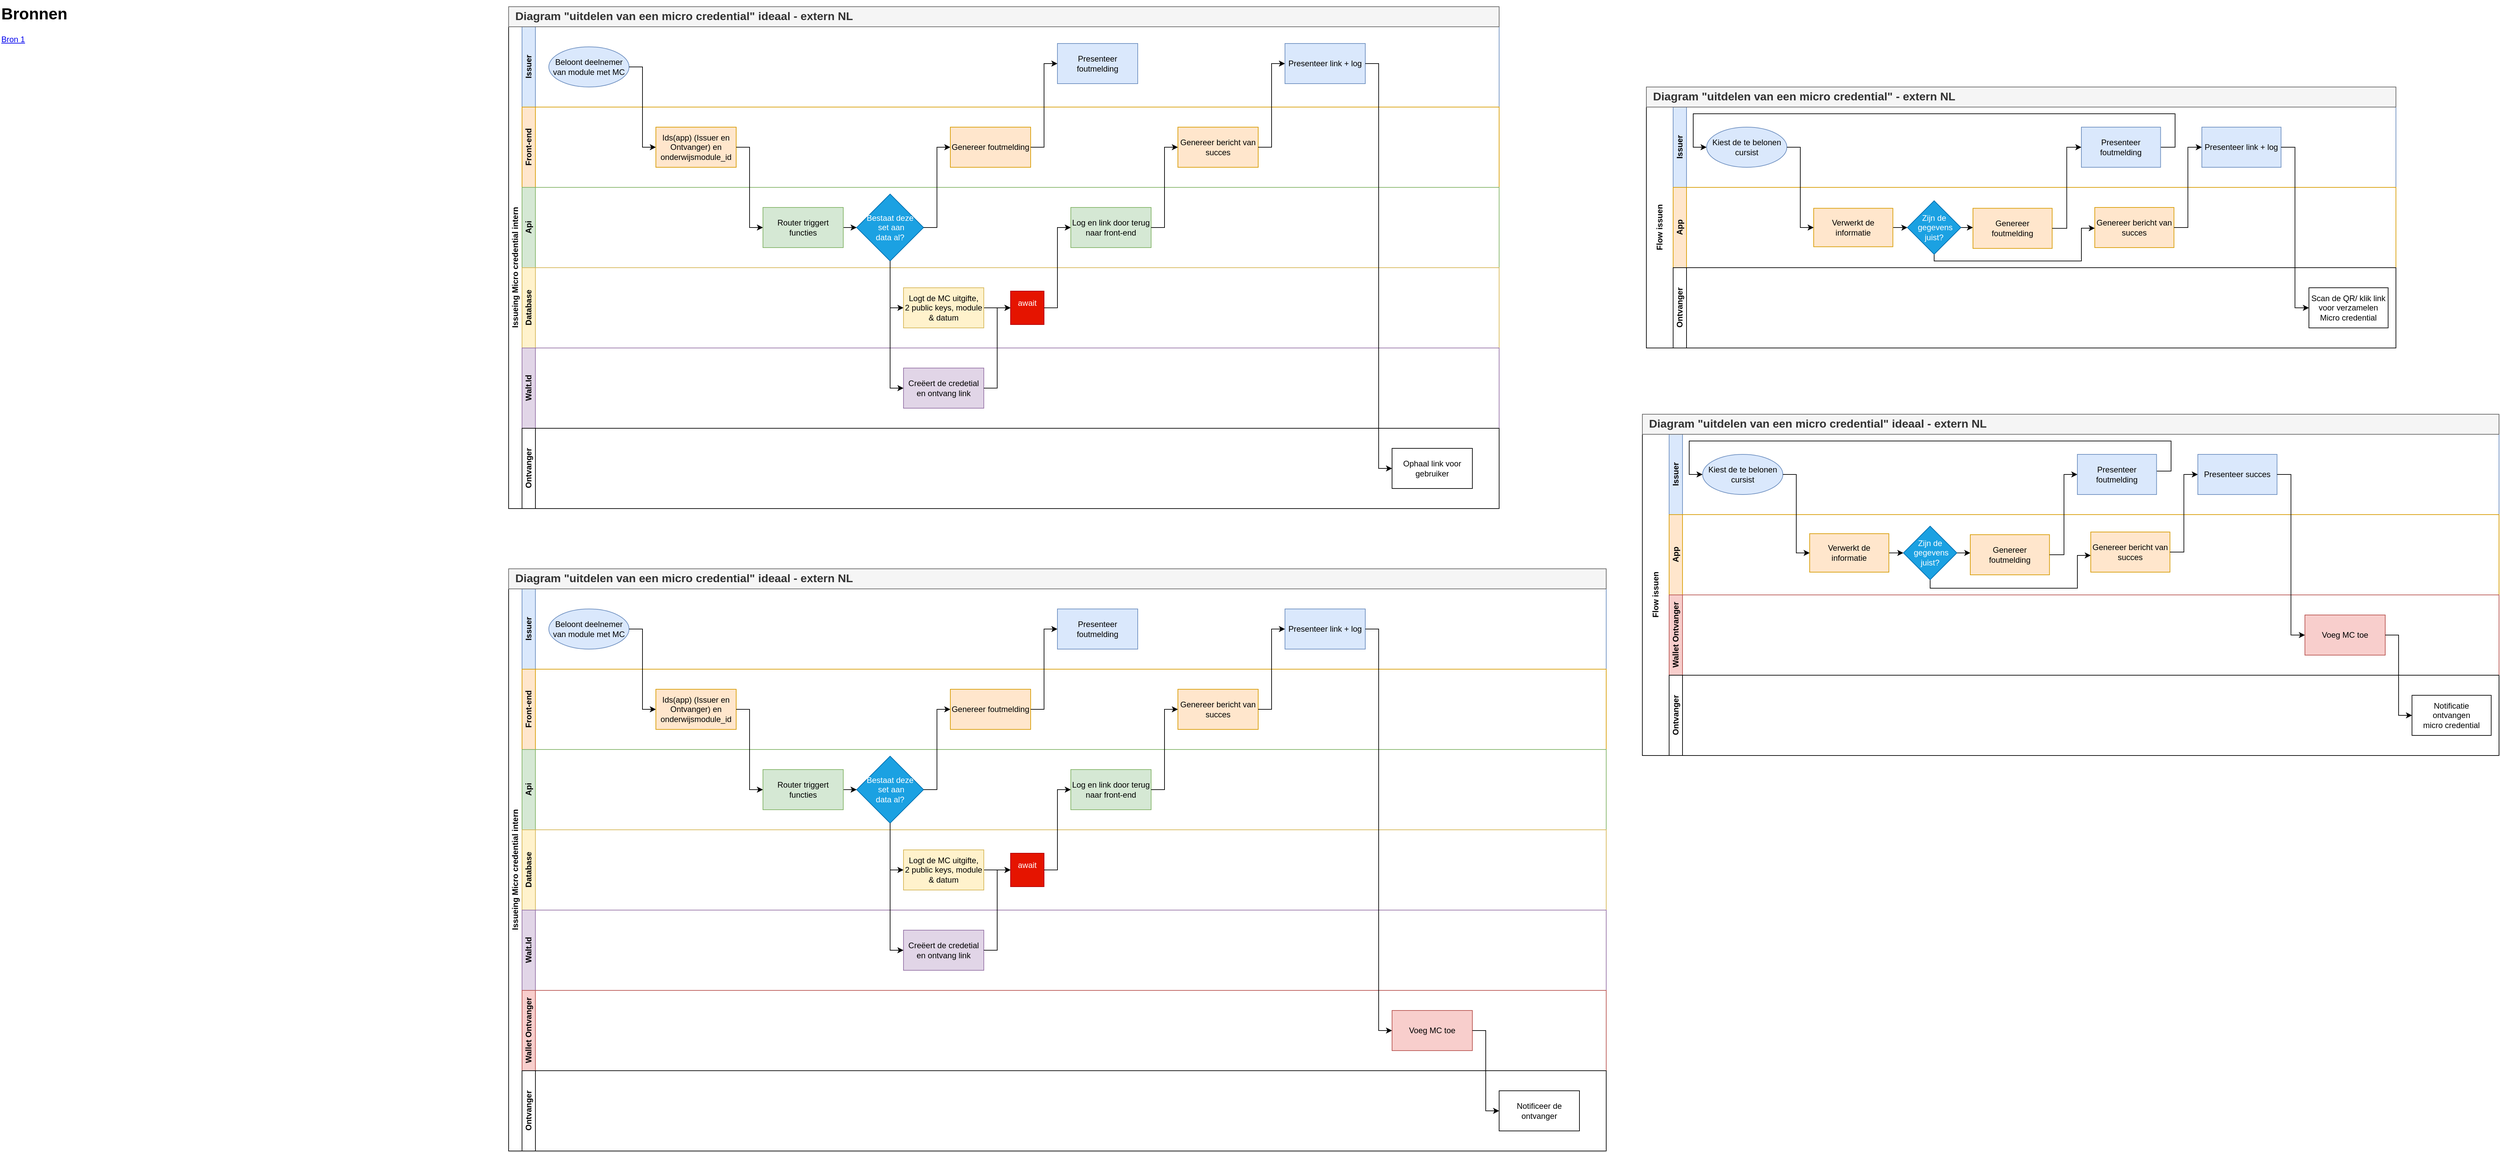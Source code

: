 <mxfile version="24.4.12" type="github">
  <diagram name="Pagina-1" id="NsCIWlI-wsy2xXNKLtzi">
    <mxGraphModel dx="1502" dy="348" grid="1" gridSize="10" guides="1" tooltips="1" connect="1" arrows="1" fold="1" page="1" pageScale="1" pageWidth="827" pageHeight="1169" math="0" shadow="0">
      <root>
        <mxCell id="0" />
        <mxCell id="1" parent="0" />
        <mxCell id="EHAu2jdZxgm3HHLdkp7--146" value="" style="group" vertex="1" connectable="0" parent="1">
          <mxGeometry x="1660" y="170" width="1120" height="390" as="geometry" />
        </mxCell>
        <mxCell id="EHAu2jdZxgm3HHLdkp7--147" value="Flow issuen" style="swimlane;childLayout=stackLayout;resizeParent=1;resizeParentMax=0;horizontal=0;startSize=40;horizontalStack=0;html=1;" vertex="1" parent="EHAu2jdZxgm3HHLdkp7--146">
          <mxGeometry y="30" width="1120" height="360" as="geometry">
            <mxRectangle y="120" width="40" height="200" as="alternateBounds" />
          </mxGeometry>
        </mxCell>
        <mxCell id="EHAu2jdZxgm3HHLdkp7--148" value="Issuer" style="swimlane;startSize=20;horizontal=0;html=1;fillColor=#dae8fc;strokeColor=#6c8ebf;" vertex="1" parent="EHAu2jdZxgm3HHLdkp7--147">
          <mxGeometry x="40" width="1080" height="120" as="geometry" />
        </mxCell>
        <mxCell id="EHAu2jdZxgm3HHLdkp7--149" value="Kiest de te belonen cursist" style="ellipse;whiteSpace=wrap;html=1;fillColor=#dae8fc;strokeColor=#6c8ebf;" vertex="1" parent="EHAu2jdZxgm3HHLdkp7--148">
          <mxGeometry x="50" y="30" width="120" height="60" as="geometry" />
        </mxCell>
        <mxCell id="EHAu2jdZxgm3HHLdkp7--150" style="edgeStyle=orthogonalEdgeStyle;rounded=0;orthogonalLoop=1;jettySize=auto;html=1;exitX=1;exitY=0.5;exitDx=0;exitDy=0;" edge="1" parent="EHAu2jdZxgm3HHLdkp7--148" source="EHAu2jdZxgm3HHLdkp7--151">
          <mxGeometry relative="1" as="geometry">
            <mxPoint x="738.338" y="60" as="sourcePoint" />
            <mxPoint x="50" y="60" as="targetPoint" />
            <Array as="points">
              <mxPoint x="750" y="60" />
              <mxPoint x="750" y="10" />
              <mxPoint x="30" y="10" />
              <mxPoint x="30" y="60" />
            </Array>
          </mxGeometry>
        </mxCell>
        <mxCell id="EHAu2jdZxgm3HHLdkp7--151" value="Presenteer foutmelding" style="whiteSpace=wrap;html=1;fillColor=#dae8fc;strokeColor=#6c8ebf;rounded=0;" vertex="1" parent="EHAu2jdZxgm3HHLdkp7--148">
          <mxGeometry x="610.003" y="30" width="118.336" height="60" as="geometry" />
        </mxCell>
        <mxCell id="EHAu2jdZxgm3HHLdkp7--152" value="Presenteer link + log" style="whiteSpace=wrap;html=1;fillColor=#dae8fc;strokeColor=#6c8ebf;rounded=0;" vertex="1" parent="EHAu2jdZxgm3HHLdkp7--148">
          <mxGeometry x="790.005" y="30" width="118.336" height="60" as="geometry" />
        </mxCell>
        <mxCell id="EHAu2jdZxgm3HHLdkp7--153" value="" style="edgeStyle=orthogonalEdgeStyle;rounded=0;orthogonalLoop=1;jettySize=auto;html=1;" edge="1" parent="EHAu2jdZxgm3HHLdkp7--147" source="EHAu2jdZxgm3HHLdkp7--166">
          <mxGeometry relative="1" as="geometry" />
        </mxCell>
        <mxCell id="EHAu2jdZxgm3HHLdkp7--154" value="Post request" style="edgeLabel;html=1;align=center;verticalAlign=middle;resizable=0;points=[];" vertex="1" connectable="0" parent="EHAu2jdZxgm3HHLdkp7--153">
          <mxGeometry x="-0.227" relative="1" as="geometry">
            <mxPoint y="-3" as="offset" />
          </mxGeometry>
        </mxCell>
        <mxCell id="EHAu2jdZxgm3HHLdkp7--155" value="" style="edgeStyle=orthogonalEdgeStyle;rounded=0;orthogonalLoop=1;jettySize=auto;html=1;" edge="1" parent="EHAu2jdZxgm3HHLdkp7--147">
          <mxGeometry relative="1" as="geometry" />
        </mxCell>
        <mxCell id="EHAu2jdZxgm3HHLdkp7--156" style="edgeStyle=orthogonalEdgeStyle;rounded=0;orthogonalLoop=1;jettySize=auto;html=1;entryX=0;entryY=0.5;entryDx=0;entryDy=0;" edge="1" parent="EHAu2jdZxgm3HHLdkp7--147">
          <mxGeometry relative="1" as="geometry" />
        </mxCell>
        <mxCell id="EHAu2jdZxgm3HHLdkp7--157" value="Nee" style="edgeLabel;html=1;align=center;verticalAlign=middle;resizable=0;points=[];" vertex="1" connectable="0" parent="EHAu2jdZxgm3HHLdkp7--156">
          <mxGeometry x="-0.747" y="4" relative="1" as="geometry">
            <mxPoint as="offset" />
          </mxGeometry>
        </mxCell>
        <mxCell id="EHAu2jdZxgm3HHLdkp7--158" value="" style="edgeStyle=orthogonalEdgeStyle;rounded=0;orthogonalLoop=1;jettySize=auto;html=1;" edge="1" parent="EHAu2jdZxgm3HHLdkp7--147" target="EHAu2jdZxgm3HHLdkp7--167">
          <mxGeometry relative="1" as="geometry" />
        </mxCell>
        <mxCell id="EHAu2jdZxgm3HHLdkp7--159" value="" style="edgeStyle=orthogonalEdgeStyle;rounded=0;orthogonalLoop=1;jettySize=auto;html=1;" edge="1" parent="EHAu2jdZxgm3HHLdkp7--147">
          <mxGeometry relative="1" as="geometry" />
        </mxCell>
        <mxCell id="EHAu2jdZxgm3HHLdkp7--160" style="edgeStyle=orthogonalEdgeStyle;rounded=0;orthogonalLoop=1;jettySize=auto;html=1;entryX=0.5;entryY=1;entryDx=0;entryDy=0;" edge="1" parent="EHAu2jdZxgm3HHLdkp7--147">
          <mxGeometry relative="1" as="geometry">
            <mxPoint x="424.036" y="420" as="targetPoint" />
          </mxGeometry>
        </mxCell>
        <mxCell id="EHAu2jdZxgm3HHLdkp7--161" value="" style="edgeStyle=orthogonalEdgeStyle;rounded=0;orthogonalLoop=1;jettySize=auto;html=1;" edge="1" parent="EHAu2jdZxgm3HHLdkp7--147" target="EHAu2jdZxgm3HHLdkp7--168">
          <mxGeometry relative="1" as="geometry" />
        </mxCell>
        <mxCell id="EHAu2jdZxgm3HHLdkp7--162" value="" style="edgeStyle=orthogonalEdgeStyle;rounded=0;orthogonalLoop=1;jettySize=auto;html=1;fontSize=12;startSize=8;endSize=8;" edge="1" parent="EHAu2jdZxgm3HHLdkp7--147" target="EHAu2jdZxgm3HHLdkp7--173">
          <mxGeometry relative="1" as="geometry" />
        </mxCell>
        <mxCell id="EHAu2jdZxgm3HHLdkp7--163" style="edgeStyle=orthogonalEdgeStyle;rounded=0;orthogonalLoop=1;jettySize=auto;html=1;entryX=0.5;entryY=0;entryDx=0;entryDy=0;fontSize=12;startSize=8;endSize=8;" edge="1" parent="EHAu2jdZxgm3HHLdkp7--147" source="EHAu2jdZxgm3HHLdkp7--152">
          <mxGeometry relative="1" as="geometry">
            <Array as="points">
              <mxPoint x="670.569" y="40" />
            </Array>
          </mxGeometry>
        </mxCell>
        <mxCell id="EHAu2jdZxgm3HHLdkp7--164" value="App" style="swimlane;startSize=20;horizontal=0;html=1;fillColor=#ffe6cc;strokeColor=#d79b00;" vertex="1" parent="EHAu2jdZxgm3HHLdkp7--147">
          <mxGeometry x="40" y="120" width="1080" height="120" as="geometry" />
        </mxCell>
        <mxCell id="EHAu2jdZxgm3HHLdkp7--165" style="edgeStyle=orthogonalEdgeStyle;rounded=0;orthogonalLoop=1;jettySize=auto;html=1;entryX=0;entryY=0.5;entryDx=0;entryDy=0;" edge="1" parent="EHAu2jdZxgm3HHLdkp7--164" source="EHAu2jdZxgm3HHLdkp7--166" target="EHAu2jdZxgm3HHLdkp7--171">
          <mxGeometry relative="1" as="geometry" />
        </mxCell>
        <mxCell id="EHAu2jdZxgm3HHLdkp7--166" value="Verwerkt de informatie" style="rounded=0;whiteSpace=wrap;html=1;fillColor=#ffe6cc;strokeColor=#d79b00;" vertex="1" parent="EHAu2jdZxgm3HHLdkp7--164">
          <mxGeometry x="210" y="31.25" width="118.34" height="57.5" as="geometry" />
        </mxCell>
        <mxCell id="EHAu2jdZxgm3HHLdkp7--167" value="Genereer foutmelding" style="whiteSpace=wrap;html=1;fillColor=#ffe6cc;strokeColor=#d79b00;rounded=0;" vertex="1" parent="EHAu2jdZxgm3HHLdkp7--164">
          <mxGeometry x="448.003" y="31.25" width="118.336" height="60" as="geometry" />
        </mxCell>
        <mxCell id="EHAu2jdZxgm3HHLdkp7--168" value="Genereer bericht van succes" style="whiteSpace=wrap;html=1;fillColor=#ffe6cc;strokeColor=#d79b00;rounded=0;" vertex="1" parent="EHAu2jdZxgm3HHLdkp7--164">
          <mxGeometry x="630.005" y="30" width="118.336" height="60" as="geometry" />
        </mxCell>
        <mxCell id="EHAu2jdZxgm3HHLdkp7--169" style="edgeStyle=orthogonalEdgeStyle;rounded=0;orthogonalLoop=1;jettySize=auto;html=1;exitX=0.5;exitY=1;exitDx=0;exitDy=0;" edge="1" parent="EHAu2jdZxgm3HHLdkp7--164" source="EHAu2jdZxgm3HHLdkp7--171" target="EHAu2jdZxgm3HHLdkp7--168">
          <mxGeometry relative="1" as="geometry">
            <mxPoint x="640.0" y="60" as="targetPoint" />
            <Array as="points">
              <mxPoint x="390" y="110" />
              <mxPoint x="610" y="110" />
              <mxPoint x="610" y="61" />
            </Array>
          </mxGeometry>
        </mxCell>
        <mxCell id="EHAu2jdZxgm3HHLdkp7--170" value="" style="edgeStyle=orthogonalEdgeStyle;rounded=0;orthogonalLoop=1;jettySize=auto;html=1;" edge="1" parent="EHAu2jdZxgm3HHLdkp7--164" source="EHAu2jdZxgm3HHLdkp7--171" target="EHAu2jdZxgm3HHLdkp7--167">
          <mxGeometry relative="1" as="geometry">
            <Array as="points">
              <mxPoint x="519" y="59" />
              <mxPoint x="519" y="59" />
            </Array>
          </mxGeometry>
        </mxCell>
        <mxCell id="EHAu2jdZxgm3HHLdkp7--171" value="Zijn de&lt;br&gt;&amp;nbsp;gegevens &lt;br&gt;juist?" style="rhombus;whiteSpace=wrap;html=1;fillColor=#1ba1e2;strokeColor=#006EAF;rounded=0;fontColor=#ffffff;" vertex="1" parent="EHAu2jdZxgm3HHLdkp7--164">
          <mxGeometry x="350" y="20" width="80.0" height="80" as="geometry" />
        </mxCell>
        <mxCell id="EHAu2jdZxgm3HHLdkp7--172" value="&lt;span style=&quot;color: rgb(0, 0, 0); font-family: Helvetica; font-size: 12px; font-style: normal; font-variant-ligatures: normal; font-variant-caps: normal; font-weight: 700; letter-spacing: normal; orphans: 2; text-align: center; text-indent: 0px; text-transform: none; widows: 2; word-spacing: 0px; -webkit-text-stroke-width: 0px; white-space: nowrap; background-color: rgb(251, 251, 251); text-decoration-thickness: initial; text-decoration-style: initial; text-decoration-color: initial; display: inline !important; float: none;&quot;&gt;Ontvanger&lt;/span&gt;" style="swimlane;startSize=20;horizontal=0;html=1;" vertex="1" parent="EHAu2jdZxgm3HHLdkp7--147">
          <mxGeometry x="40" y="240" width="1080" height="120" as="geometry" />
        </mxCell>
        <mxCell id="EHAu2jdZxgm3HHLdkp7--173" value="Scan de QR/ klik link voor verzamelen Micro credential" style="whiteSpace=wrap;html=1;rounded=0;" vertex="1" parent="EHAu2jdZxgm3HHLdkp7--172">
          <mxGeometry x="950.0" y="30" width="118.336" height="60" as="geometry" />
        </mxCell>
        <mxCell id="EHAu2jdZxgm3HHLdkp7--174" style="edgeStyle=none;curved=1;rounded=0;orthogonalLoop=1;jettySize=auto;html=1;exitX=0.5;exitY=0;exitDx=0;exitDy=0;fontSize=12;startSize=8;endSize=8;" edge="1" parent="EHAu2jdZxgm3HHLdkp7--172" source="EHAu2jdZxgm3HHLdkp7--173" target="EHAu2jdZxgm3HHLdkp7--173">
          <mxGeometry relative="1" as="geometry" />
        </mxCell>
        <mxCell id="EHAu2jdZxgm3HHLdkp7--175" style="edgeStyle=orthogonalEdgeStyle;rounded=0;orthogonalLoop=1;jettySize=auto;html=1;entryX=0;entryY=0.5;entryDx=0;entryDy=0;" edge="1" parent="EHAu2jdZxgm3HHLdkp7--147" source="EHAu2jdZxgm3HHLdkp7--149" target="EHAu2jdZxgm3HHLdkp7--166">
          <mxGeometry relative="1" as="geometry" />
        </mxCell>
        <mxCell id="EHAu2jdZxgm3HHLdkp7--176" style="edgeStyle=orthogonalEdgeStyle;rounded=0;orthogonalLoop=1;jettySize=auto;html=1;entryX=0;entryY=0.5;entryDx=0;entryDy=0;" edge="1" parent="EHAu2jdZxgm3HHLdkp7--147" source="EHAu2jdZxgm3HHLdkp7--168" target="EHAu2jdZxgm3HHLdkp7--152">
          <mxGeometry relative="1" as="geometry" />
        </mxCell>
        <mxCell id="EHAu2jdZxgm3HHLdkp7--177" style="edgeStyle=orthogonalEdgeStyle;rounded=0;orthogonalLoop=1;jettySize=auto;html=1;entryX=0;entryY=0.5;entryDx=0;entryDy=0;" edge="1" parent="EHAu2jdZxgm3HHLdkp7--147" source="EHAu2jdZxgm3HHLdkp7--152" target="EHAu2jdZxgm3HHLdkp7--173">
          <mxGeometry relative="1" as="geometry" />
        </mxCell>
        <mxCell id="EHAu2jdZxgm3HHLdkp7--178" style="edgeStyle=orthogonalEdgeStyle;rounded=0;orthogonalLoop=1;jettySize=auto;html=1;entryX=0;entryY=0.5;entryDx=0;entryDy=0;" edge="1" parent="EHAu2jdZxgm3HHLdkp7--147" source="EHAu2jdZxgm3HHLdkp7--167" target="EHAu2jdZxgm3HHLdkp7--151">
          <mxGeometry relative="1" as="geometry" />
        </mxCell>
        <mxCell id="EHAu2jdZxgm3HHLdkp7--179" value="&lt;font style=&quot;font-size: 17px;&quot;&gt;Diagram &quot;uitdelen van een micro credential&quot;&amp;nbsp;- extern NL&lt;/font&gt;" style="text;html=1;align=left;verticalAlign=middle;whiteSpace=wrap;rounded=0;fillColor=#f5f5f5;fontColor=#333333;strokeColor=#666666;fontStyle=1;fontSize=17;spacingTop=0;spacing=10;" vertex="1" parent="EHAu2jdZxgm3HHLdkp7--146">
          <mxGeometry width="1120" height="30" as="geometry" />
        </mxCell>
        <mxCell id="EHAu2jdZxgm3HHLdkp7--181" value="" style="group" vertex="1" connectable="0" parent="1">
          <mxGeometry x="1654" y="659" width="1280" height="510" as="geometry" />
        </mxCell>
        <mxCell id="EHAu2jdZxgm3HHLdkp7--53" value="Flow issuen" style="swimlane;childLayout=stackLayout;resizeParent=1;resizeParentMax=0;horizontal=0;startSize=40;horizontalStack=0;html=1;" vertex="1" parent="EHAu2jdZxgm3HHLdkp7--181">
          <mxGeometry y="30" width="1280" height="480" as="geometry">
            <mxRectangle y="120" width="40" height="200" as="alternateBounds" />
          </mxGeometry>
        </mxCell>
        <mxCell id="EHAu2jdZxgm3HHLdkp7--59" value="" style="edgeStyle=orthogonalEdgeStyle;rounded=0;orthogonalLoop=1;jettySize=auto;html=1;" edge="1" parent="EHAu2jdZxgm3HHLdkp7--53" source="EHAu2jdZxgm3HHLdkp7--72">
          <mxGeometry relative="1" as="geometry" />
        </mxCell>
        <mxCell id="EHAu2jdZxgm3HHLdkp7--60" value="Post request" style="edgeLabel;html=1;align=center;verticalAlign=middle;resizable=0;points=[];" vertex="1" connectable="0" parent="EHAu2jdZxgm3HHLdkp7--59">
          <mxGeometry x="-0.227" relative="1" as="geometry">
            <mxPoint y="-3" as="offset" />
          </mxGeometry>
        </mxCell>
        <mxCell id="EHAu2jdZxgm3HHLdkp7--61" value="" style="edgeStyle=orthogonalEdgeStyle;rounded=0;orthogonalLoop=1;jettySize=auto;html=1;" edge="1" parent="EHAu2jdZxgm3HHLdkp7--53">
          <mxGeometry relative="1" as="geometry" />
        </mxCell>
        <mxCell id="EHAu2jdZxgm3HHLdkp7--62" style="edgeStyle=orthogonalEdgeStyle;rounded=0;orthogonalLoop=1;jettySize=auto;html=1;entryX=0;entryY=0.5;entryDx=0;entryDy=0;" edge="1" parent="EHAu2jdZxgm3HHLdkp7--53">
          <mxGeometry relative="1" as="geometry" />
        </mxCell>
        <mxCell id="EHAu2jdZxgm3HHLdkp7--63" value="Nee" style="edgeLabel;html=1;align=center;verticalAlign=middle;resizable=0;points=[];" vertex="1" connectable="0" parent="EHAu2jdZxgm3HHLdkp7--62">
          <mxGeometry x="-0.747" y="4" relative="1" as="geometry">
            <mxPoint as="offset" />
          </mxGeometry>
        </mxCell>
        <mxCell id="EHAu2jdZxgm3HHLdkp7--64" value="" style="edgeStyle=orthogonalEdgeStyle;rounded=0;orthogonalLoop=1;jettySize=auto;html=1;" edge="1" parent="EHAu2jdZxgm3HHLdkp7--53" target="EHAu2jdZxgm3HHLdkp7--73">
          <mxGeometry relative="1" as="geometry" />
        </mxCell>
        <mxCell id="EHAu2jdZxgm3HHLdkp7--65" value="" style="edgeStyle=orthogonalEdgeStyle;rounded=0;orthogonalLoop=1;jettySize=auto;html=1;" edge="1" parent="EHAu2jdZxgm3HHLdkp7--53">
          <mxGeometry relative="1" as="geometry" />
        </mxCell>
        <mxCell id="EHAu2jdZxgm3HHLdkp7--66" style="edgeStyle=orthogonalEdgeStyle;rounded=0;orthogonalLoop=1;jettySize=auto;html=1;entryX=0.5;entryY=1;entryDx=0;entryDy=0;" edge="1" parent="EHAu2jdZxgm3HHLdkp7--53">
          <mxGeometry relative="1" as="geometry">
            <mxPoint x="424.036" y="420" as="targetPoint" />
          </mxGeometry>
        </mxCell>
        <mxCell id="EHAu2jdZxgm3HHLdkp7--67" value="" style="edgeStyle=orthogonalEdgeStyle;rounded=0;orthogonalLoop=1;jettySize=auto;html=1;" edge="1" parent="EHAu2jdZxgm3HHLdkp7--53" target="EHAu2jdZxgm3HHLdkp7--74">
          <mxGeometry relative="1" as="geometry" />
        </mxCell>
        <mxCell id="EHAu2jdZxgm3HHLdkp7--68" value="" style="edgeStyle=orthogonalEdgeStyle;rounded=0;orthogonalLoop=1;jettySize=auto;html=1;fontSize=12;startSize=8;endSize=8;" edge="1" parent="EHAu2jdZxgm3HHLdkp7--53" target="EHAu2jdZxgm3HHLdkp7--79">
          <mxGeometry relative="1" as="geometry" />
        </mxCell>
        <mxCell id="EHAu2jdZxgm3HHLdkp7--69" style="edgeStyle=orthogonalEdgeStyle;rounded=0;orthogonalLoop=1;jettySize=auto;html=1;entryX=0.5;entryY=0;entryDx=0;entryDy=0;fontSize=12;startSize=8;endSize=8;" edge="1" parent="EHAu2jdZxgm3HHLdkp7--53" source="EHAu2jdZxgm3HHLdkp7--58">
          <mxGeometry relative="1" as="geometry">
            <Array as="points">
              <mxPoint x="670.569" y="40" />
            </Array>
          </mxGeometry>
        </mxCell>
        <mxCell id="EHAu2jdZxgm3HHLdkp7--54" value="Issuer" style="swimlane;startSize=20;horizontal=0;html=1;fillColor=#dae8fc;strokeColor=#6c8ebf;" vertex="1" parent="EHAu2jdZxgm3HHLdkp7--53">
          <mxGeometry x="40" width="1240" height="120" as="geometry" />
        </mxCell>
        <mxCell id="EHAu2jdZxgm3HHLdkp7--55" value="Kiest de te belonen cursist" style="ellipse;whiteSpace=wrap;html=1;fillColor=#dae8fc;strokeColor=#6c8ebf;" vertex="1" parent="EHAu2jdZxgm3HHLdkp7--54">
          <mxGeometry x="50" y="30" width="120" height="60" as="geometry" />
        </mxCell>
        <mxCell id="EHAu2jdZxgm3HHLdkp7--56" style="edgeStyle=orthogonalEdgeStyle;rounded=0;orthogonalLoop=1;jettySize=auto;html=1;entryX=0;entryY=0.5;entryDx=0;entryDy=0;" edge="1" parent="EHAu2jdZxgm3HHLdkp7--54" source="EHAu2jdZxgm3HHLdkp7--57" target="EHAu2jdZxgm3HHLdkp7--55">
          <mxGeometry relative="1" as="geometry">
            <Array as="points">
              <mxPoint x="750" y="55" />
              <mxPoint x="750" y="10" />
              <mxPoint x="30" y="10" />
              <mxPoint x="30" y="60" />
            </Array>
          </mxGeometry>
        </mxCell>
        <mxCell id="EHAu2jdZxgm3HHLdkp7--57" value="Presenteer foutmelding" style="whiteSpace=wrap;html=1;fillColor=#dae8fc;strokeColor=#6c8ebf;rounded=0;" vertex="1" parent="EHAu2jdZxgm3HHLdkp7--54">
          <mxGeometry x="610.003" y="30" width="118.336" height="60" as="geometry" />
        </mxCell>
        <mxCell id="EHAu2jdZxgm3HHLdkp7--58" value="Presenteer succes" style="whiteSpace=wrap;html=1;fillColor=#dae8fc;strokeColor=#6c8ebf;rounded=0;" vertex="1" parent="EHAu2jdZxgm3HHLdkp7--54">
          <mxGeometry x="790.005" y="30" width="118.336" height="60" as="geometry" />
        </mxCell>
        <mxCell id="EHAu2jdZxgm3HHLdkp7--70" value="App" style="swimlane;startSize=20;horizontal=0;html=1;fillColor=#ffe6cc;strokeColor=#d79b00;" vertex="1" parent="EHAu2jdZxgm3HHLdkp7--53">
          <mxGeometry x="40" y="120" width="1240" height="120" as="geometry" />
        </mxCell>
        <mxCell id="EHAu2jdZxgm3HHLdkp7--71" style="edgeStyle=orthogonalEdgeStyle;rounded=0;orthogonalLoop=1;jettySize=auto;html=1;entryX=0;entryY=0.5;entryDx=0;entryDy=0;" edge="1" parent="EHAu2jdZxgm3HHLdkp7--70" source="EHAu2jdZxgm3HHLdkp7--72" target="EHAu2jdZxgm3HHLdkp7--77">
          <mxGeometry relative="1" as="geometry" />
        </mxCell>
        <mxCell id="EHAu2jdZxgm3HHLdkp7--72" value="Verwerkt de informatie" style="rounded=0;whiteSpace=wrap;html=1;fillColor=#ffe6cc;strokeColor=#d79b00;" vertex="1" parent="EHAu2jdZxgm3HHLdkp7--70">
          <mxGeometry x="210" y="28.5" width="118.34" height="57.5" as="geometry" />
        </mxCell>
        <mxCell id="EHAu2jdZxgm3HHLdkp7--73" value="Genereer foutmelding" style="whiteSpace=wrap;html=1;fillColor=#ffe6cc;strokeColor=#d79b00;rounded=0;" vertex="1" parent="EHAu2jdZxgm3HHLdkp7--70">
          <mxGeometry x="450.003" y="30" width="118.336" height="60" as="geometry" />
        </mxCell>
        <mxCell id="EHAu2jdZxgm3HHLdkp7--74" value="Genereer bericht van succes" style="whiteSpace=wrap;html=1;fillColor=#ffe6cc;strokeColor=#d79b00;rounded=0;" vertex="1" parent="EHAu2jdZxgm3HHLdkp7--70">
          <mxGeometry x="630.005" y="26" width="118.336" height="60" as="geometry" />
        </mxCell>
        <mxCell id="EHAu2jdZxgm3HHLdkp7--75" style="edgeStyle=orthogonalEdgeStyle;rounded=0;orthogonalLoop=1;jettySize=auto;html=1;exitX=0.5;exitY=1;exitDx=0;exitDy=0;" edge="1" parent="EHAu2jdZxgm3HHLdkp7--70" source="EHAu2jdZxgm3HHLdkp7--77" target="EHAu2jdZxgm3HHLdkp7--74">
          <mxGeometry relative="1" as="geometry">
            <mxPoint x="640" y="60" as="targetPoint" />
            <Array as="points">
              <mxPoint x="390" y="110" />
              <mxPoint x="610" y="110" />
              <mxPoint x="610" y="61" />
            </Array>
          </mxGeometry>
        </mxCell>
        <mxCell id="EHAu2jdZxgm3HHLdkp7--76" value="" style="edgeStyle=orthogonalEdgeStyle;rounded=0;orthogonalLoop=1;jettySize=auto;html=1;" edge="1" parent="EHAu2jdZxgm3HHLdkp7--70" source="EHAu2jdZxgm3HHLdkp7--77" target="EHAu2jdZxgm3HHLdkp7--73">
          <mxGeometry relative="1" as="geometry">
            <Array as="points">
              <mxPoint x="519" y="59" />
              <mxPoint x="519" y="59" />
            </Array>
          </mxGeometry>
        </mxCell>
        <mxCell id="EHAu2jdZxgm3HHLdkp7--77" value="Zijn de&lt;br&gt;&amp;nbsp;gegevens &lt;br&gt;juist?" style="rhombus;whiteSpace=wrap;html=1;fillColor=#1ba1e2;strokeColor=#006EAF;rounded=0;fontColor=#ffffff;" vertex="1" parent="EHAu2jdZxgm3HHLdkp7--70">
          <mxGeometry x="350" y="17.25" width="80" height="80" as="geometry" />
        </mxCell>
        <mxCell id="EHAu2jdZxgm3HHLdkp7--91" style="swimlane;startSize=20;horizontal=0;html=1;fillColor=#ffe6cc;strokeColor=#d79b00;" vertex="1" parent="EHAu2jdZxgm3HHLdkp7--53">
          <mxGeometry x="40" y="240" width="1240" height="120" as="geometry" />
        </mxCell>
        <mxCell id="EHAu2jdZxgm3HHLdkp7--89" value="Wallet Ontvanger" style="swimlane;startSize=20;horizontal=0;html=1;fillColor=#f8cecc;strokeColor=#b85450;" vertex="1" parent="EHAu2jdZxgm3HHLdkp7--91">
          <mxGeometry width="1240" height="120" as="geometry" />
        </mxCell>
        <mxCell id="EHAu2jdZxgm3HHLdkp7--90" value="Voeg MC toe" style="whiteSpace=wrap;html=1;fillColor=#f8cecc;strokeColor=#b85450;rounded=0;" vertex="1" parent="EHAu2jdZxgm3HHLdkp7--89">
          <mxGeometry x="950" y="30" width="120" height="60" as="geometry" />
        </mxCell>
        <mxCell id="EHAu2jdZxgm3HHLdkp7--78" value="&lt;span style=&quot;color: rgb(0, 0, 0); font-family: Helvetica; font-size: 12px; font-style: normal; font-variant-ligatures: normal; font-variant-caps: normal; font-weight: 700; letter-spacing: normal; orphans: 2; text-align: center; text-indent: 0px; text-transform: none; widows: 2; word-spacing: 0px; -webkit-text-stroke-width: 0px; white-space: nowrap; background-color: rgb(251, 251, 251); text-decoration-thickness: initial; text-decoration-style: initial; text-decoration-color: initial; display: inline !important; float: none;&quot;&gt;Ontvanger&lt;/span&gt;" style="swimlane;startSize=20;horizontal=0;html=1;" vertex="1" parent="EHAu2jdZxgm3HHLdkp7--53">
          <mxGeometry x="40" y="360" width="1240" height="120" as="geometry" />
        </mxCell>
        <mxCell id="EHAu2jdZxgm3HHLdkp7--79" value="Notificatie&lt;br&gt;ontvangen&lt;div&gt;micro credential&lt;/div&gt;" style="whiteSpace=wrap;html=1;rounded=0;" vertex="1" parent="EHAu2jdZxgm3HHLdkp7--78">
          <mxGeometry x="1110.0" y="30" width="118.336" height="60" as="geometry" />
        </mxCell>
        <mxCell id="EHAu2jdZxgm3HHLdkp7--80" style="edgeStyle=none;curved=1;rounded=0;orthogonalLoop=1;jettySize=auto;html=1;exitX=0.5;exitY=0;exitDx=0;exitDy=0;fontSize=12;startSize=8;endSize=8;" edge="1" parent="EHAu2jdZxgm3HHLdkp7--78" source="EHAu2jdZxgm3HHLdkp7--79" target="EHAu2jdZxgm3HHLdkp7--79">
          <mxGeometry relative="1" as="geometry" />
        </mxCell>
        <mxCell id="EHAu2jdZxgm3HHLdkp7--81" style="edgeStyle=orthogonalEdgeStyle;rounded=0;orthogonalLoop=1;jettySize=auto;html=1;entryX=0;entryY=0.5;entryDx=0;entryDy=0;" edge="1" parent="EHAu2jdZxgm3HHLdkp7--53" source="EHAu2jdZxgm3HHLdkp7--55" target="EHAu2jdZxgm3HHLdkp7--72">
          <mxGeometry relative="1" as="geometry" />
        </mxCell>
        <mxCell id="EHAu2jdZxgm3HHLdkp7--82" style="edgeStyle=orthogonalEdgeStyle;rounded=0;orthogonalLoop=1;jettySize=auto;html=1;entryX=0;entryY=0.5;entryDx=0;entryDy=0;" edge="1" parent="EHAu2jdZxgm3HHLdkp7--53" source="EHAu2jdZxgm3HHLdkp7--74" target="EHAu2jdZxgm3HHLdkp7--58">
          <mxGeometry relative="1" as="geometry" />
        </mxCell>
        <mxCell id="EHAu2jdZxgm3HHLdkp7--84" style="edgeStyle=orthogonalEdgeStyle;rounded=0;orthogonalLoop=1;jettySize=auto;html=1;entryX=0;entryY=0.5;entryDx=0;entryDy=0;" edge="1" parent="EHAu2jdZxgm3HHLdkp7--53" source="EHAu2jdZxgm3HHLdkp7--73" target="EHAu2jdZxgm3HHLdkp7--57">
          <mxGeometry relative="1" as="geometry">
            <Array as="points">
              <mxPoint x="630" y="180" />
              <mxPoint x="630" y="60" />
            </Array>
          </mxGeometry>
        </mxCell>
        <mxCell id="EHAu2jdZxgm3HHLdkp7--93" style="edgeStyle=orthogonalEdgeStyle;rounded=0;orthogonalLoop=1;jettySize=auto;html=1;entryX=0;entryY=0.5;entryDx=0;entryDy=0;" edge="1" parent="EHAu2jdZxgm3HHLdkp7--53" source="EHAu2jdZxgm3HHLdkp7--58" target="EHAu2jdZxgm3HHLdkp7--90">
          <mxGeometry relative="1" as="geometry" />
        </mxCell>
        <mxCell id="EHAu2jdZxgm3HHLdkp7--95" style="edgeStyle=orthogonalEdgeStyle;rounded=0;orthogonalLoop=1;jettySize=auto;html=1;entryX=0;entryY=0.5;entryDx=0;entryDy=0;" edge="1" parent="EHAu2jdZxgm3HHLdkp7--53" source="EHAu2jdZxgm3HHLdkp7--90" target="EHAu2jdZxgm3HHLdkp7--79">
          <mxGeometry relative="1" as="geometry" />
        </mxCell>
        <mxCell id="EHAu2jdZxgm3HHLdkp7--85" value="&lt;font style=&quot;font-size: 17px;&quot;&gt;Diagram &quot;uitdelen van een micro credential&quot; ideaal - extern NL&lt;/font&gt;" style="text;html=1;align=left;verticalAlign=middle;whiteSpace=wrap;rounded=0;fillColor=#f5f5f5;fontColor=#333333;strokeColor=#666666;fontStyle=1;fontSize=17;spacingTop=0;spacing=10;" vertex="1" parent="EHAu2jdZxgm3HHLdkp7--181">
          <mxGeometry width="1280" height="30" as="geometry" />
        </mxCell>
        <mxCell id="EHAu2jdZxgm3HHLdkp7--184" value="" style="group" vertex="1" connectable="0" parent="1">
          <mxGeometry x="-40" y="50" width="1480" height="750" as="geometry" />
        </mxCell>
        <mxCell id="zvpY97_QarNmOb90CFdL-1" value="Issueing Micro credential intern" style="swimlane;childLayout=stackLayout;resizeParent=1;resizeParentMax=0;horizontal=0;startSize=20;horizontalStack=0;html=1;" parent="EHAu2jdZxgm3HHLdkp7--184" vertex="1">
          <mxGeometry y="30" width="1480" height="720" as="geometry" />
        </mxCell>
        <mxCell id="zvpY97_QarNmOb90CFdL-2" value="Issuer" style="swimlane;startSize=20;horizontal=0;html=1;fillColor=#dae8fc;strokeColor=#6c8ebf;" parent="zvpY97_QarNmOb90CFdL-1" vertex="1">
          <mxGeometry x="20" width="1460" height="120" as="geometry" />
        </mxCell>
        <mxCell id="zvpY97_QarNmOb90CFdL-3" value="Beloont deelnemer van module met MC" style="ellipse;whiteSpace=wrap;html=1;fillColor=#dae8fc;strokeColor=#6c8ebf;" parent="zvpY97_QarNmOb90CFdL-2" vertex="1">
          <mxGeometry x="40" y="30" width="120" height="60" as="geometry" />
        </mxCell>
        <mxCell id="zvpY97_QarNmOb90CFdL-4" value="Presenteer foutmelding" style="whiteSpace=wrap;html=1;fillColor=#dae8fc;strokeColor=#6c8ebf;rounded=0;" parent="zvpY97_QarNmOb90CFdL-2" vertex="1">
          <mxGeometry x="800" y="25" width="120" height="60" as="geometry" />
        </mxCell>
        <mxCell id="zvpY97_QarNmOb90CFdL-5" value="Presenteer link + log" style="whiteSpace=wrap;html=1;fillColor=#dae8fc;strokeColor=#6c8ebf;rounded=0;" parent="zvpY97_QarNmOb90CFdL-2" vertex="1">
          <mxGeometry x="1140" y="25" width="120" height="60" as="geometry" />
        </mxCell>
        <mxCell id="zvpY97_QarNmOb90CFdL-6" value="Front-end" style="swimlane;startSize=20;horizontal=0;html=1;fillColor=#ffe6cc;strokeColor=#d79b00;" parent="zvpY97_QarNmOb90CFdL-1" vertex="1">
          <mxGeometry x="20" y="120" width="1460" height="120" as="geometry" />
        </mxCell>
        <mxCell id="zvpY97_QarNmOb90CFdL-7" value="Ids(app) (Issuer en Ontvanger) en onderwijsmodule_id" style="rounded=0;whiteSpace=wrap;html=1;fillColor=#ffe6cc;strokeColor=#d79b00;" parent="zvpY97_QarNmOb90CFdL-6" vertex="1">
          <mxGeometry x="200" y="30" width="120" height="60" as="geometry" />
        </mxCell>
        <mxCell id="zvpY97_QarNmOb90CFdL-8" value="Genereer foutmelding" style="whiteSpace=wrap;html=1;fillColor=#ffe6cc;strokeColor=#d79b00;rounded=0;" parent="zvpY97_QarNmOb90CFdL-6" vertex="1">
          <mxGeometry x="640" y="30" width="120" height="60" as="geometry" />
        </mxCell>
        <mxCell id="zvpY97_QarNmOb90CFdL-9" value="Genereer bericht van succes" style="whiteSpace=wrap;html=1;fillColor=#ffe6cc;strokeColor=#d79b00;rounded=0;" parent="zvpY97_QarNmOb90CFdL-6" vertex="1">
          <mxGeometry x="980" y="30" width="120" height="60" as="geometry" />
        </mxCell>
        <mxCell id="zvpY97_QarNmOb90CFdL-11" value="Api" style="swimlane;startSize=20;horizontal=0;html=1;fillColor=#d5e8d4;strokeColor=#82b366;" parent="zvpY97_QarNmOb90CFdL-1" vertex="1">
          <mxGeometry x="20" y="240" width="1460" height="120" as="geometry" />
        </mxCell>
        <mxCell id="EHAu2jdZxgm3HHLdkp7--11" style="edgeStyle=orthogonalEdgeStyle;rounded=0;orthogonalLoop=1;jettySize=auto;html=1;entryX=0;entryY=0.5;entryDx=0;entryDy=0;" edge="1" parent="zvpY97_QarNmOb90CFdL-11" source="zvpY97_QarNmOb90CFdL-14" target="zvpY97_QarNmOb90CFdL-19">
          <mxGeometry relative="1" as="geometry" />
        </mxCell>
        <mxCell id="zvpY97_QarNmOb90CFdL-14" value="Router triggert functies" style="rounded=0;whiteSpace=wrap;html=1;fillColor=#d5e8d4;strokeColor=#82b366;" parent="zvpY97_QarNmOb90CFdL-11" vertex="1">
          <mxGeometry x="360" y="30" width="120" height="60" as="geometry" />
        </mxCell>
        <mxCell id="zvpY97_QarNmOb90CFdL-15" value="Log en link door terug naar front-end" style="whiteSpace=wrap;html=1;fillColor=#d5e8d4;strokeColor=#82b366;rounded=0;" parent="zvpY97_QarNmOb90CFdL-11" vertex="1">
          <mxGeometry x="820" y="30" width="120" height="60" as="geometry" />
        </mxCell>
        <mxCell id="zvpY97_QarNmOb90CFdL-19" value="Bestaat deze&lt;br&gt;&amp;nbsp;set aan &lt;br&gt;data al?" style="rhombus;whiteSpace=wrap;html=1;fillColor=#1ba1e2;strokeColor=#006EAF;rounded=0;fontColor=#ffffff;" parent="zvpY97_QarNmOb90CFdL-11" vertex="1">
          <mxGeometry x="500" y="10" width="100" height="100" as="geometry" />
        </mxCell>
        <mxCell id="zvpY97_QarNmOb90CFdL-16" value="Database" style="swimlane;startSize=20;horizontal=0;html=1;fillColor=#fff2cc;strokeColor=#d6b656;" parent="zvpY97_QarNmOb90CFdL-1" vertex="1">
          <mxGeometry x="20" y="360" width="1460" height="120" as="geometry" />
        </mxCell>
        <mxCell id="EHAu2jdZxgm3HHLdkp7--20" value="" style="edgeStyle=orthogonalEdgeStyle;rounded=0;orthogonalLoop=1;jettySize=auto;html=1;" edge="1" parent="zvpY97_QarNmOb90CFdL-16" source="zvpY97_QarNmOb90CFdL-18" target="zvpY97_QarNmOb90CFdL-21">
          <mxGeometry relative="1" as="geometry" />
        </mxCell>
        <mxCell id="zvpY97_QarNmOb90CFdL-18" value="Logt de MC uitgifte,&lt;br&gt;2 public keys, module &amp;amp;&amp;nbsp;&lt;span style=&quot;background-color: initial;&quot;&gt;datum&lt;/span&gt;" style="rounded=0;whiteSpace=wrap;html=1;fillColor=#fff2cc;strokeColor=#d6b656;" parent="zvpY97_QarNmOb90CFdL-16" vertex="1">
          <mxGeometry x="570" y="30" width="120" height="60" as="geometry" />
        </mxCell>
        <mxCell id="zvpY97_QarNmOb90CFdL-21" value="await&lt;div&gt;&lt;br&gt;&lt;/div&gt;" style="whiteSpace=wrap;html=1;fillColor=#e51400;strokeColor=#B20000;rounded=0;fontColor=#ffffff;" parent="zvpY97_QarNmOb90CFdL-16" vertex="1">
          <mxGeometry x="730" y="35" width="50" height="50" as="geometry" />
        </mxCell>
        <mxCell id="zvpY97_QarNmOb90CFdL-22" value="Walt.Id" style="swimlane;startSize=20;horizontal=0;html=1;fillColor=#e1d5e7;strokeColor=#9673a6;" parent="zvpY97_QarNmOb90CFdL-1" vertex="1">
          <mxGeometry x="20" y="480" width="1460" height="120" as="geometry" />
        </mxCell>
        <mxCell id="zvpY97_QarNmOb90CFdL-23" value="Creëert de credetial en ontvang link" style="rounded=0;whiteSpace=wrap;html=1;fillColor=#e1d5e7;strokeColor=#9673a6;" parent="zvpY97_QarNmOb90CFdL-22" vertex="1">
          <mxGeometry x="570" y="30" width="120" height="60" as="geometry" />
        </mxCell>
        <mxCell id="zvpY97_QarNmOb90CFdL-24" value="&lt;span style=&quot;color: rgb(0, 0, 0); font-family: Helvetica; font-size: 12px; font-style: normal; font-variant-ligatures: normal; font-variant-caps: normal; font-weight: 700; letter-spacing: normal; orphans: 2; text-align: center; text-indent: 0px; text-transform: none; widows: 2; word-spacing: 0px; -webkit-text-stroke-width: 0px; white-space: nowrap; background-color: rgb(251, 251, 251); text-decoration-thickness: initial; text-decoration-style: initial; text-decoration-color: initial; display: inline !important; float: none;&quot;&gt;Ontvanger&lt;/span&gt;" style="swimlane;startSize=20;horizontal=0;html=1;" parent="zvpY97_QarNmOb90CFdL-1" vertex="1">
          <mxGeometry x="20" y="600" width="1460" height="120" as="geometry" />
        </mxCell>
        <mxCell id="zvpY97_QarNmOb90CFdL-25" value="Ophaal link voor gebruiker" style="rounded=0;whiteSpace=wrap;html=1;" parent="zvpY97_QarNmOb90CFdL-24" vertex="1">
          <mxGeometry x="1300" y="30.0" width="120" height="60" as="geometry" />
        </mxCell>
        <mxCell id="EHAu2jdZxgm3HHLdkp7--5" style="edgeStyle=orthogonalEdgeStyle;rounded=0;orthogonalLoop=1;jettySize=auto;html=1;entryX=0;entryY=0.5;entryDx=0;entryDy=0;" edge="1" parent="zvpY97_QarNmOb90CFdL-1" source="zvpY97_QarNmOb90CFdL-7" target="zvpY97_QarNmOb90CFdL-14">
          <mxGeometry relative="1" as="geometry" />
        </mxCell>
        <mxCell id="EHAu2jdZxgm3HHLdkp7--13" style="edgeStyle=orthogonalEdgeStyle;rounded=0;orthogonalLoop=1;jettySize=auto;html=1;entryX=0;entryY=0.5;entryDx=0;entryDy=0;" edge="1" parent="zvpY97_QarNmOb90CFdL-1" source="zvpY97_QarNmOb90CFdL-19" target="zvpY97_QarNmOb90CFdL-8">
          <mxGeometry relative="1" as="geometry" />
        </mxCell>
        <mxCell id="EHAu2jdZxgm3HHLdkp7--14" style="edgeStyle=orthogonalEdgeStyle;rounded=0;orthogonalLoop=1;jettySize=auto;html=1;entryX=0;entryY=0.5;entryDx=0;entryDy=0;" edge="1" parent="zvpY97_QarNmOb90CFdL-1" source="zvpY97_QarNmOb90CFdL-8" target="zvpY97_QarNmOb90CFdL-4">
          <mxGeometry relative="1" as="geometry" />
        </mxCell>
        <mxCell id="EHAu2jdZxgm3HHLdkp7--17" style="edgeStyle=orthogonalEdgeStyle;rounded=0;orthogonalLoop=1;jettySize=auto;html=1;entryX=0;entryY=0.5;entryDx=0;entryDy=0;" edge="1" parent="zvpY97_QarNmOb90CFdL-1" source="zvpY97_QarNmOb90CFdL-19" target="zvpY97_QarNmOb90CFdL-18">
          <mxGeometry relative="1" as="geometry" />
        </mxCell>
        <mxCell id="EHAu2jdZxgm3HHLdkp7--18" style="edgeStyle=orthogonalEdgeStyle;rounded=0;orthogonalLoop=1;jettySize=auto;html=1;exitX=0.5;exitY=1;exitDx=0;exitDy=0;entryX=0;entryY=0.5;entryDx=0;entryDy=0;" edge="1" parent="zvpY97_QarNmOb90CFdL-1" source="zvpY97_QarNmOb90CFdL-19" target="zvpY97_QarNmOb90CFdL-23">
          <mxGeometry relative="1" as="geometry" />
        </mxCell>
        <mxCell id="EHAu2jdZxgm3HHLdkp7--21" style="edgeStyle=orthogonalEdgeStyle;rounded=0;orthogonalLoop=1;jettySize=auto;html=1;entryX=0;entryY=0.5;entryDx=0;entryDy=0;" edge="1" parent="zvpY97_QarNmOb90CFdL-1" source="zvpY97_QarNmOb90CFdL-23" target="zvpY97_QarNmOb90CFdL-21">
          <mxGeometry relative="1" as="geometry" />
        </mxCell>
        <mxCell id="EHAu2jdZxgm3HHLdkp7--22" style="edgeStyle=orthogonalEdgeStyle;rounded=0;orthogonalLoop=1;jettySize=auto;html=1;entryX=0;entryY=0.5;entryDx=0;entryDy=0;" edge="1" parent="zvpY97_QarNmOb90CFdL-1" source="zvpY97_QarNmOb90CFdL-21" target="zvpY97_QarNmOb90CFdL-15">
          <mxGeometry relative="1" as="geometry" />
        </mxCell>
        <mxCell id="EHAu2jdZxgm3HHLdkp7--23" style="edgeStyle=orthogonalEdgeStyle;rounded=0;orthogonalLoop=1;jettySize=auto;html=1;entryX=0;entryY=0.5;entryDx=0;entryDy=0;" edge="1" parent="zvpY97_QarNmOb90CFdL-1" source="zvpY97_QarNmOb90CFdL-15" target="zvpY97_QarNmOb90CFdL-9">
          <mxGeometry relative="1" as="geometry" />
        </mxCell>
        <mxCell id="EHAu2jdZxgm3HHLdkp7--24" style="edgeStyle=orthogonalEdgeStyle;rounded=0;orthogonalLoop=1;jettySize=auto;html=1;entryX=0;entryY=0.5;entryDx=0;entryDy=0;" edge="1" parent="zvpY97_QarNmOb90CFdL-1" source="zvpY97_QarNmOb90CFdL-9" target="zvpY97_QarNmOb90CFdL-5">
          <mxGeometry relative="1" as="geometry" />
        </mxCell>
        <mxCell id="EHAu2jdZxgm3HHLdkp7--25" style="edgeStyle=orthogonalEdgeStyle;rounded=0;orthogonalLoop=1;jettySize=auto;html=1;entryX=0;entryY=0.5;entryDx=0;entryDy=0;" edge="1" parent="zvpY97_QarNmOb90CFdL-1" source="zvpY97_QarNmOb90CFdL-5" target="zvpY97_QarNmOb90CFdL-25">
          <mxGeometry relative="1" as="geometry" />
        </mxCell>
        <mxCell id="EHAu2jdZxgm3HHLdkp7--26" style="edgeStyle=orthogonalEdgeStyle;rounded=0;orthogonalLoop=1;jettySize=auto;html=1;entryX=0;entryY=0.5;entryDx=0;entryDy=0;" edge="1" parent="zvpY97_QarNmOb90CFdL-1" source="zvpY97_QarNmOb90CFdL-3" target="zvpY97_QarNmOb90CFdL-7">
          <mxGeometry relative="1" as="geometry" />
        </mxCell>
        <mxCell id="EHAu2jdZxgm3HHLdkp7--183" value="&lt;font style=&quot;font-size: 17px;&quot;&gt;Diagram &quot;uitdelen van een micro credential&quot; ideaal - extern NL&lt;/font&gt;" style="text;html=1;align=left;verticalAlign=middle;whiteSpace=wrap;rounded=0;fillColor=#f5f5f5;fontColor=#333333;strokeColor=#666666;fontStyle=1;fontSize=17;spacingTop=0;spacing=10;" vertex="1" parent="EHAu2jdZxgm3HHLdkp7--184">
          <mxGeometry width="1480" height="30" as="geometry" />
        </mxCell>
        <mxCell id="EHAu2jdZxgm3HHLdkp7--190" value="" style="group" vertex="1" connectable="0" parent="1">
          <mxGeometry x="-40" y="890" width="1640" height="870" as="geometry" />
        </mxCell>
        <mxCell id="EHAu2jdZxgm3HHLdkp7--96" value="Issueing Micro credential intern" style="swimlane;childLayout=stackLayout;resizeParent=1;resizeParentMax=0;horizontal=0;startSize=20;horizontalStack=0;html=1;" vertex="1" parent="EHAu2jdZxgm3HHLdkp7--190">
          <mxGeometry y="30" width="1640" height="840" as="geometry" />
        </mxCell>
        <mxCell id="EHAu2jdZxgm3HHLdkp7--97" value="Issuer" style="swimlane;startSize=20;horizontal=0;html=1;fillColor=#dae8fc;strokeColor=#6c8ebf;" vertex="1" parent="EHAu2jdZxgm3HHLdkp7--96">
          <mxGeometry x="20" width="1620" height="120" as="geometry" />
        </mxCell>
        <mxCell id="EHAu2jdZxgm3HHLdkp7--98" value="Beloont deelnemer van module met MC" style="ellipse;whiteSpace=wrap;html=1;fillColor=#dae8fc;strokeColor=#6c8ebf;" vertex="1" parent="EHAu2jdZxgm3HHLdkp7--97">
          <mxGeometry x="40" y="30" width="120" height="60" as="geometry" />
        </mxCell>
        <mxCell id="EHAu2jdZxgm3HHLdkp7--99" value="Presenteer foutmelding" style="whiteSpace=wrap;html=1;fillColor=#dae8fc;strokeColor=#6c8ebf;rounded=0;" vertex="1" parent="EHAu2jdZxgm3HHLdkp7--97">
          <mxGeometry x="800" y="30" width="120" height="60" as="geometry" />
        </mxCell>
        <mxCell id="EHAu2jdZxgm3HHLdkp7--100" value="Presenteer link + log" style="whiteSpace=wrap;html=1;fillColor=#dae8fc;strokeColor=#6c8ebf;rounded=0;" vertex="1" parent="EHAu2jdZxgm3HHLdkp7--97">
          <mxGeometry x="1140" y="30" width="120" height="60" as="geometry" />
        </mxCell>
        <mxCell id="EHAu2jdZxgm3HHLdkp7--101" value="Front-end" style="swimlane;startSize=20;horizontal=0;html=1;fillColor=#ffe6cc;strokeColor=#d79b00;" vertex="1" parent="EHAu2jdZxgm3HHLdkp7--96">
          <mxGeometry x="20" y="120" width="1620" height="120" as="geometry" />
        </mxCell>
        <mxCell id="EHAu2jdZxgm3HHLdkp7--102" value="Ids(app) (Issuer en Ontvanger) en onderwijsmodule_id" style="rounded=0;whiteSpace=wrap;html=1;fillColor=#ffe6cc;strokeColor=#d79b00;" vertex="1" parent="EHAu2jdZxgm3HHLdkp7--101">
          <mxGeometry x="200" y="30" width="120" height="60" as="geometry" />
        </mxCell>
        <mxCell id="EHAu2jdZxgm3HHLdkp7--103" value="Genereer foutmelding" style="whiteSpace=wrap;html=1;fillColor=#ffe6cc;strokeColor=#d79b00;rounded=0;" vertex="1" parent="EHAu2jdZxgm3HHLdkp7--101">
          <mxGeometry x="640" y="30" width="120" height="60" as="geometry" />
        </mxCell>
        <mxCell id="EHAu2jdZxgm3HHLdkp7--104" value="Genereer bericht van succes" style="whiteSpace=wrap;html=1;fillColor=#ffe6cc;strokeColor=#d79b00;rounded=0;" vertex="1" parent="EHAu2jdZxgm3HHLdkp7--101">
          <mxGeometry x="980" y="30" width="120" height="60" as="geometry" />
        </mxCell>
        <mxCell id="EHAu2jdZxgm3HHLdkp7--105" value="Api" style="swimlane;startSize=20;horizontal=0;html=1;fillColor=#d5e8d4;strokeColor=#82b366;" vertex="1" parent="EHAu2jdZxgm3HHLdkp7--96">
          <mxGeometry x="20" y="240" width="1620" height="120" as="geometry" />
        </mxCell>
        <mxCell id="EHAu2jdZxgm3HHLdkp7--106" style="edgeStyle=orthogonalEdgeStyle;rounded=0;orthogonalLoop=1;jettySize=auto;html=1;entryX=0;entryY=0.5;entryDx=0;entryDy=0;" edge="1" parent="EHAu2jdZxgm3HHLdkp7--105" source="EHAu2jdZxgm3HHLdkp7--107" target="EHAu2jdZxgm3HHLdkp7--109">
          <mxGeometry relative="1" as="geometry" />
        </mxCell>
        <mxCell id="EHAu2jdZxgm3HHLdkp7--107" value="Router triggert functies" style="rounded=0;whiteSpace=wrap;html=1;fillColor=#d5e8d4;strokeColor=#82b366;" vertex="1" parent="EHAu2jdZxgm3HHLdkp7--105">
          <mxGeometry x="360" y="30" width="120" height="60" as="geometry" />
        </mxCell>
        <mxCell id="EHAu2jdZxgm3HHLdkp7--108" value="Log en link door terug naar front-end" style="whiteSpace=wrap;html=1;fillColor=#d5e8d4;strokeColor=#82b366;rounded=0;" vertex="1" parent="EHAu2jdZxgm3HHLdkp7--105">
          <mxGeometry x="820" y="30" width="120" height="60" as="geometry" />
        </mxCell>
        <mxCell id="EHAu2jdZxgm3HHLdkp7--109" value="Bestaat deze&lt;br&gt;&amp;nbsp;set aan &lt;br&gt;data al?" style="rhombus;whiteSpace=wrap;html=1;fillColor=#1ba1e2;strokeColor=#006EAF;rounded=0;fontColor=#ffffff;" vertex="1" parent="EHAu2jdZxgm3HHLdkp7--105">
          <mxGeometry x="500" y="10" width="100" height="100" as="geometry" />
        </mxCell>
        <mxCell id="EHAu2jdZxgm3HHLdkp7--110" value="Database" style="swimlane;startSize=20;horizontal=0;html=1;fillColor=#fff2cc;strokeColor=#d6b656;" vertex="1" parent="EHAu2jdZxgm3HHLdkp7--96">
          <mxGeometry x="20" y="360" width="1620" height="120" as="geometry" />
        </mxCell>
        <mxCell id="EHAu2jdZxgm3HHLdkp7--111" value="" style="edgeStyle=orthogonalEdgeStyle;rounded=0;orthogonalLoop=1;jettySize=auto;html=1;" edge="1" parent="EHAu2jdZxgm3HHLdkp7--110" source="EHAu2jdZxgm3HHLdkp7--112" target="EHAu2jdZxgm3HHLdkp7--113">
          <mxGeometry relative="1" as="geometry" />
        </mxCell>
        <mxCell id="EHAu2jdZxgm3HHLdkp7--112" value="Logt de MC uitgifte,&lt;br&gt;2 public keys, module &amp;amp;&amp;nbsp;&lt;span style=&quot;background-color: initial;&quot;&gt;datum&lt;/span&gt;" style="rounded=0;whiteSpace=wrap;html=1;fillColor=#fff2cc;strokeColor=#d6b656;" vertex="1" parent="EHAu2jdZxgm3HHLdkp7--110">
          <mxGeometry x="570" y="30" width="120" height="60" as="geometry" />
        </mxCell>
        <mxCell id="EHAu2jdZxgm3HHLdkp7--113" value="await&lt;div&gt;&lt;br&gt;&lt;/div&gt;" style="whiteSpace=wrap;html=1;fillColor=#e51400;strokeColor=#B20000;rounded=0;fontColor=#ffffff;" vertex="1" parent="EHAu2jdZxgm3HHLdkp7--110">
          <mxGeometry x="730" y="35" width="50" height="50" as="geometry" />
        </mxCell>
        <mxCell id="EHAu2jdZxgm3HHLdkp7--114" value="Walt.Id" style="swimlane;startSize=20;horizontal=0;html=1;fillColor=#e1d5e7;strokeColor=#9673a6;" vertex="1" parent="EHAu2jdZxgm3HHLdkp7--96">
          <mxGeometry x="20" y="480" width="1620" height="120" as="geometry" />
        </mxCell>
        <mxCell id="EHAu2jdZxgm3HHLdkp7--115" value="Creëert de credetial en ontvang link" style="rounded=0;whiteSpace=wrap;html=1;fillColor=#e1d5e7;strokeColor=#9673a6;" vertex="1" parent="EHAu2jdZxgm3HHLdkp7--114">
          <mxGeometry x="570" y="30" width="120" height="60" as="geometry" />
        </mxCell>
        <mxCell id="EHAu2jdZxgm3HHLdkp7--129" style="swimlane;startSize=20;horizontal=0;html=1;fillColor=#e1d5e7;strokeColor=#9673a6;" vertex="1" parent="EHAu2jdZxgm3HHLdkp7--96">
          <mxGeometry x="20" y="600" width="1620" height="120" as="geometry" />
        </mxCell>
        <mxCell id="EHAu2jdZxgm3HHLdkp7--134" value="Wallet Ontvanger" style="swimlane;startSize=20;horizontal=0;html=1;fillColor=#f8cecc;strokeColor=#b85450;" vertex="1" parent="EHAu2jdZxgm3HHLdkp7--129">
          <mxGeometry width="1620" height="120" as="geometry" />
        </mxCell>
        <mxCell id="EHAu2jdZxgm3HHLdkp7--135" value="Voeg MC toe" style="whiteSpace=wrap;html=1;fillColor=#f8cecc;strokeColor=#b85450;rounded=0;" vertex="1" parent="EHAu2jdZxgm3HHLdkp7--134">
          <mxGeometry x="1300" y="30" width="120" height="60" as="geometry" />
        </mxCell>
        <mxCell id="EHAu2jdZxgm3HHLdkp7--116" value="&lt;span style=&quot;color: rgb(0, 0, 0); font-family: Helvetica; font-size: 12px; font-style: normal; font-variant-ligatures: normal; font-variant-caps: normal; font-weight: 700; letter-spacing: normal; orphans: 2; text-align: center; text-indent: 0px; text-transform: none; widows: 2; word-spacing: 0px; -webkit-text-stroke-width: 0px; white-space: nowrap; background-color: rgb(251, 251, 251); text-decoration-thickness: initial; text-decoration-style: initial; text-decoration-color: initial; display: inline !important; float: none;&quot;&gt;Ontvanger&lt;/span&gt;" style="swimlane;startSize=20;horizontal=0;html=1;" vertex="1" parent="EHAu2jdZxgm3HHLdkp7--96">
          <mxGeometry x="20" y="720" width="1620" height="120" as="geometry" />
        </mxCell>
        <mxCell id="EHAu2jdZxgm3HHLdkp7--117" value="Notificeer de ontvanger" style="rounded=0;whiteSpace=wrap;html=1;" vertex="1" parent="EHAu2jdZxgm3HHLdkp7--116">
          <mxGeometry x="1460" y="30.0" width="120" height="60" as="geometry" />
        </mxCell>
        <mxCell id="EHAu2jdZxgm3HHLdkp7--118" style="edgeStyle=orthogonalEdgeStyle;rounded=0;orthogonalLoop=1;jettySize=auto;html=1;entryX=0;entryY=0.5;entryDx=0;entryDy=0;" edge="1" parent="EHAu2jdZxgm3HHLdkp7--96" source="EHAu2jdZxgm3HHLdkp7--102" target="EHAu2jdZxgm3HHLdkp7--107">
          <mxGeometry relative="1" as="geometry" />
        </mxCell>
        <mxCell id="EHAu2jdZxgm3HHLdkp7--119" style="edgeStyle=orthogonalEdgeStyle;rounded=0;orthogonalLoop=1;jettySize=auto;html=1;entryX=0;entryY=0.5;entryDx=0;entryDy=0;" edge="1" parent="EHAu2jdZxgm3HHLdkp7--96" source="EHAu2jdZxgm3HHLdkp7--109" target="EHAu2jdZxgm3HHLdkp7--103">
          <mxGeometry relative="1" as="geometry" />
        </mxCell>
        <mxCell id="EHAu2jdZxgm3HHLdkp7--120" style="edgeStyle=orthogonalEdgeStyle;rounded=0;orthogonalLoop=1;jettySize=auto;html=1;entryX=0;entryY=0.5;entryDx=0;entryDy=0;" edge="1" parent="EHAu2jdZxgm3HHLdkp7--96" source="EHAu2jdZxgm3HHLdkp7--103" target="EHAu2jdZxgm3HHLdkp7--99">
          <mxGeometry relative="1" as="geometry" />
        </mxCell>
        <mxCell id="EHAu2jdZxgm3HHLdkp7--121" style="edgeStyle=orthogonalEdgeStyle;rounded=0;orthogonalLoop=1;jettySize=auto;html=1;entryX=0;entryY=0.5;entryDx=0;entryDy=0;" edge="1" parent="EHAu2jdZxgm3HHLdkp7--96" source="EHAu2jdZxgm3HHLdkp7--109" target="EHAu2jdZxgm3HHLdkp7--112">
          <mxGeometry relative="1" as="geometry" />
        </mxCell>
        <mxCell id="EHAu2jdZxgm3HHLdkp7--122" style="edgeStyle=orthogonalEdgeStyle;rounded=0;orthogonalLoop=1;jettySize=auto;html=1;exitX=0.5;exitY=1;exitDx=0;exitDy=0;entryX=0;entryY=0.5;entryDx=0;entryDy=0;" edge="1" parent="EHAu2jdZxgm3HHLdkp7--96" source="EHAu2jdZxgm3HHLdkp7--109" target="EHAu2jdZxgm3HHLdkp7--115">
          <mxGeometry relative="1" as="geometry" />
        </mxCell>
        <mxCell id="EHAu2jdZxgm3HHLdkp7--123" style="edgeStyle=orthogonalEdgeStyle;rounded=0;orthogonalLoop=1;jettySize=auto;html=1;entryX=0;entryY=0.5;entryDx=0;entryDy=0;" edge="1" parent="EHAu2jdZxgm3HHLdkp7--96" source="EHAu2jdZxgm3HHLdkp7--115" target="EHAu2jdZxgm3HHLdkp7--113">
          <mxGeometry relative="1" as="geometry" />
        </mxCell>
        <mxCell id="EHAu2jdZxgm3HHLdkp7--124" style="edgeStyle=orthogonalEdgeStyle;rounded=0;orthogonalLoop=1;jettySize=auto;html=1;entryX=0;entryY=0.5;entryDx=0;entryDy=0;" edge="1" parent="EHAu2jdZxgm3HHLdkp7--96" source="EHAu2jdZxgm3HHLdkp7--113" target="EHAu2jdZxgm3HHLdkp7--108">
          <mxGeometry relative="1" as="geometry" />
        </mxCell>
        <mxCell id="EHAu2jdZxgm3HHLdkp7--125" style="edgeStyle=orthogonalEdgeStyle;rounded=0;orthogonalLoop=1;jettySize=auto;html=1;entryX=0;entryY=0.5;entryDx=0;entryDy=0;" edge="1" parent="EHAu2jdZxgm3HHLdkp7--96" source="EHAu2jdZxgm3HHLdkp7--108" target="EHAu2jdZxgm3HHLdkp7--104">
          <mxGeometry relative="1" as="geometry" />
        </mxCell>
        <mxCell id="EHAu2jdZxgm3HHLdkp7--126" style="edgeStyle=orthogonalEdgeStyle;rounded=0;orthogonalLoop=1;jettySize=auto;html=1;entryX=0;entryY=0.5;entryDx=0;entryDy=0;" edge="1" parent="EHAu2jdZxgm3HHLdkp7--96" source="EHAu2jdZxgm3HHLdkp7--104" target="EHAu2jdZxgm3HHLdkp7--100">
          <mxGeometry relative="1" as="geometry" />
        </mxCell>
        <mxCell id="EHAu2jdZxgm3HHLdkp7--127" style="edgeStyle=orthogonalEdgeStyle;rounded=0;orthogonalLoop=1;jettySize=auto;html=1;entryX=0;entryY=0.5;entryDx=0;entryDy=0;" edge="1" parent="EHAu2jdZxgm3HHLdkp7--96" source="EHAu2jdZxgm3HHLdkp7--100" target="EHAu2jdZxgm3HHLdkp7--135">
          <mxGeometry relative="1" as="geometry" />
        </mxCell>
        <mxCell id="EHAu2jdZxgm3HHLdkp7--128" style="edgeStyle=orthogonalEdgeStyle;rounded=0;orthogonalLoop=1;jettySize=auto;html=1;entryX=0;entryY=0.5;entryDx=0;entryDy=0;" edge="1" parent="EHAu2jdZxgm3HHLdkp7--96" source="EHAu2jdZxgm3HHLdkp7--98" target="EHAu2jdZxgm3HHLdkp7--102">
          <mxGeometry relative="1" as="geometry" />
        </mxCell>
        <mxCell id="EHAu2jdZxgm3HHLdkp7--136" style="edgeStyle=orthogonalEdgeStyle;rounded=0;orthogonalLoop=1;jettySize=auto;html=1;entryX=0;entryY=0.5;entryDx=0;entryDy=0;" edge="1" parent="EHAu2jdZxgm3HHLdkp7--96" source="EHAu2jdZxgm3HHLdkp7--135" target="EHAu2jdZxgm3HHLdkp7--117">
          <mxGeometry relative="1" as="geometry" />
        </mxCell>
        <mxCell id="EHAu2jdZxgm3HHLdkp7--189" value="&lt;font style=&quot;font-size: 17px;&quot;&gt;Diagram &quot;uitdelen van een micro credential&quot; ideaal - extern NL&lt;/font&gt;" style="text;html=1;align=left;verticalAlign=middle;whiteSpace=wrap;rounded=0;fillColor=#f5f5f5;fontColor=#333333;strokeColor=#666666;fontStyle=1;fontSize=17;spacingTop=0;spacing=10;" vertex="1" parent="EHAu2jdZxgm3HHLdkp7--190">
          <mxGeometry width="1640" height="30" as="geometry" />
        </mxCell>
        <mxCell id="EHAu2jdZxgm3HHLdkp7--191" value="&lt;h1 style=&quot;margin-top: 0px;&quot;&gt;Bronnen&lt;/h1&gt;&lt;p&gt;&lt;a href=&quot;https://www.health.state.mn.us/communities/practice/resources/phqitoolbox/swimlanemap.html#:~:text=A%20swim%20lane%20map%20is,)%2C%20and%20tasks%2Fprocesses.&quot;&gt;Bron 1&lt;/a&gt;&lt;/p&gt;" style="text;html=1;whiteSpace=wrap;overflow=hidden;rounded=0;" vertex="1" parent="1">
          <mxGeometry x="-800" y="40" width="180" height="120" as="geometry" />
        </mxCell>
      </root>
    </mxGraphModel>
  </diagram>
</mxfile>
